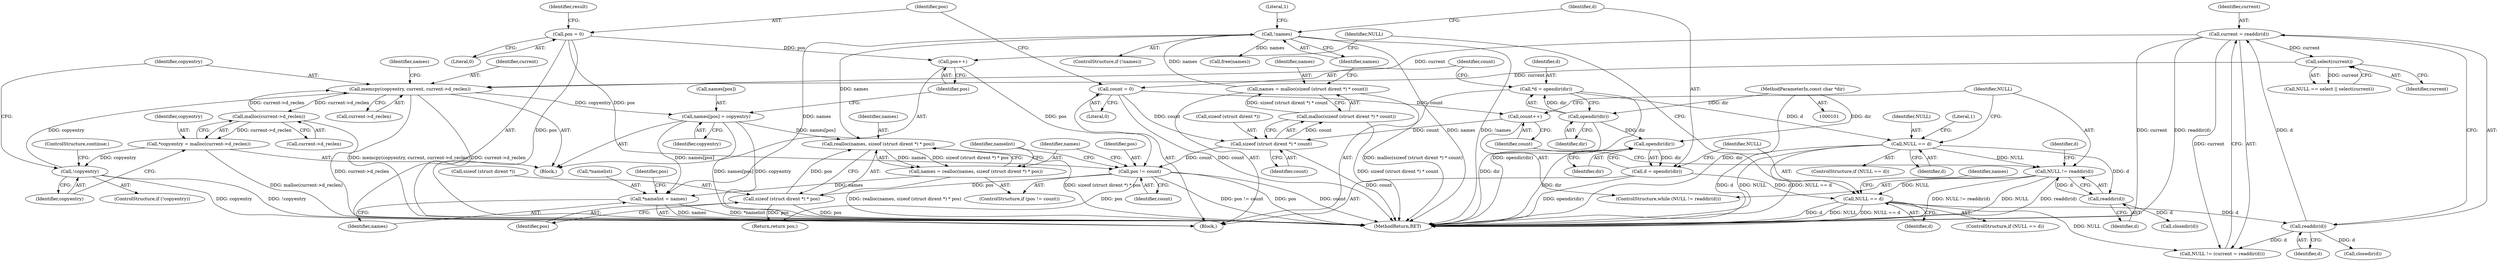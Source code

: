 digraph "0_boa_e139b87835994d007fbd64eead6c1455d7b8cf4e@API" {
"1000220" [label="(Call,realloc(names, sizeof (struct dirent *) * pos))"];
"1000151" [label="(Call,!names)"];
"1000143" [label="(Call,names = malloc(sizeof (struct dirent *) * count))"];
"1000145" [label="(Call,malloc(sizeof (struct dirent *) * count))"];
"1000146" [label="(Call,sizeof (struct dirent *) * count)"];
"1000139" [label="(Call,count++)"];
"1000115" [label="(Call,count = 0)"];
"1000203" [label="(Call,names[pos] = copyentry)"];
"1000197" [label="(Call,memcpy(copyentry, current, current->d_reclen))"];
"1000194" [label="(Call,!copyentry)"];
"1000187" [label="(Call,*copyentry = malloc(current->d_reclen))"];
"1000189" [label="(Call,malloc(current->d_reclen))"];
"1000183" [label="(Call,select(current))"];
"1000173" [label="(Call,current = readdir(d))"];
"1000175" [label="(Call,readdir(d))"];
"1000161" [label="(Call,NULL == d)"];
"1000135" [label="(Call,NULL != readdir(d))"];
"1000128" [label="(Call,NULL == d)"];
"1000108" [label="(Call,*d = opendir(dir))"];
"1000110" [label="(Call,opendir(dir))"];
"1000102" [label="(MethodParameterIn,const char *dir)"];
"1000137" [label="(Call,readdir(d))"];
"1000156" [label="(Call,d = opendir(dir))"];
"1000158" [label="(Call,opendir(dir))"];
"1000222" [label="(Call,sizeof (struct dirent *) * pos)"];
"1000215" [label="(Call,pos != count)"];
"1000208" [label="(Call,pos++)"];
"1000119" [label="(Call,pos = 0)"];
"1000218" [label="(Call,names = realloc(names, sizeof (struct dirent *) * pos))"];
"1000226" [label="(Call,*namelist = names)"];
"1000232" [label="(MethodReturn,RET)"];
"1000230" [label="(Return,return pos;)"];
"1000217" [label="(Identifier,count)"];
"1000139" [label="(Call,count++)"];
"1000115" [label="(Call,count = 0)"];
"1000127" [label="(ControlStructure,if (NULL == d))"];
"1000135" [label="(Call,NULL != readdir(d))"];
"1000149" [label="(Identifier,count)"];
"1000209" [label="(Identifier,pos)"];
"1000157" [label="(Identifier,d)"];
"1000221" [label="(Identifier,names)"];
"1000219" [label="(Identifier,names)"];
"1000158" [label="(Call,opendir(dir))"];
"1000199" [label="(Identifier,current)"];
"1000159" [label="(Identifier,dir)"];
"1000183" [label="(Call,select(current))"];
"1000204" [label="(Call,names[pos])"];
"1000184" [label="(Identifier,current)"];
"1000161" [label="(Call,NULL == d)"];
"1000144" [label="(Identifier,names)"];
"1000146" [label="(Call,sizeof (struct dirent *) * count)"];
"1000226" [label="(Call,*namelist = names)"];
"1000110" [label="(Call,opendir(dir))"];
"1000203" [label="(Call,names[pos] = copyentry)"];
"1000196" [label="(ControlStructure,continue;)"];
"1000187" [label="(Call,*copyentry = malloc(current->d_reclen))"];
"1000119" [label="(Call,pos = 0)"];
"1000228" [label="(Identifier,namelist)"];
"1000225" [label="(Identifier,pos)"];
"1000190" [label="(Call,current->d_reclen)"];
"1000160" [label="(ControlStructure,if (NULL == d))"];
"1000166" [label="(Identifier,names)"];
"1000129" [label="(Identifier,NULL)"];
"1000174" [label="(Identifier,current)"];
"1000223" [label="(Call,sizeof (struct dirent *))"];
"1000130" [label="(Identifier,d)"];
"1000102" [label="(MethodParameterIn,const char *dir)"];
"1000215" [label="(Call,pos != count)"];
"1000188" [label="(Identifier,copyentry)"];
"1000106" [label="(Block,)"];
"1000208" [label="(Call,pos++)"];
"1000185" [label="(Block,)"];
"1000133" [label="(Literal,1)"];
"1000218" [label="(Call,names = realloc(names, sizeof (struct dirent *) * pos))"];
"1000109" [label="(Identifier,d)"];
"1000193" [label="(ControlStructure,if (!copyentry))"];
"1000136" [label="(Identifier,NULL)"];
"1000155" [label="(Literal,1)"];
"1000111" [label="(Identifier,dir)"];
"1000145" [label="(Call,malloc(sizeof (struct dirent *) * count))"];
"1000137" [label="(Call,readdir(d))"];
"1000120" [label="(Identifier,pos)"];
"1000200" [label="(Call,current->d_reclen)"];
"1000162" [label="(Identifier,NULL)"];
"1000117" [label="(Literal,0)"];
"1000212" [label="(Call,closedir(d))"];
"1000152" [label="(Identifier,names)"];
"1000220" [label="(Call,realloc(names, sizeof (struct dirent *) * pos))"];
"1000147" [label="(Call,sizeof (struct dirent *))"];
"1000195" [label="(Identifier,copyentry)"];
"1000205" [label="(Identifier,names)"];
"1000140" [label="(Identifier,count)"];
"1000124" [label="(Identifier,result)"];
"1000179" [label="(Call,NULL == select || select(current))"];
"1000222" [label="(Call,sizeof (struct dirent *) * pos)"];
"1000134" [label="(ControlStructure,while (NULL != readdir(d)))"];
"1000194" [label="(Call,!copyentry)"];
"1000207" [label="(Identifier,copyentry)"];
"1000216" [label="(Identifier,pos)"];
"1000128" [label="(Call,NULL == d)"];
"1000175" [label="(Call,readdir(d))"];
"1000227" [label="(Call,*namelist)"];
"1000116" [label="(Identifier,count)"];
"1000138" [label="(Identifier,d)"];
"1000171" [label="(Call,NULL != (current = readdir(d)))"];
"1000156" [label="(Call,d = opendir(dir))"];
"1000121" [label="(Literal,0)"];
"1000173" [label="(Call,current = readdir(d))"];
"1000172" [label="(Identifier,NULL)"];
"1000198" [label="(Identifier,copyentry)"];
"1000141" [label="(Call,closedir(d))"];
"1000163" [label="(Identifier,d)"];
"1000176" [label="(Identifier,d)"];
"1000197" [label="(Call,memcpy(copyentry, current, current->d_reclen))"];
"1000231" [label="(Identifier,pos)"];
"1000214" [label="(ControlStructure,if (pos != count))"];
"1000189" [label="(Call,malloc(current->d_reclen))"];
"1000151" [label="(Call,!names)"];
"1000142" [label="(Identifier,d)"];
"1000143" [label="(Call,names = malloc(sizeof (struct dirent *) * count))"];
"1000229" [label="(Identifier,names)"];
"1000165" [label="(Call,free(names))"];
"1000108" [label="(Call,*d = opendir(dir))"];
"1000150" [label="(ControlStructure,if (!names))"];
"1000220" -> "1000218"  [label="AST: "];
"1000220" -> "1000222"  [label="CFG: "];
"1000221" -> "1000220"  [label="AST: "];
"1000222" -> "1000220"  [label="AST: "];
"1000218" -> "1000220"  [label="CFG: "];
"1000220" -> "1000232"  [label="DDG: sizeof (struct dirent *) * pos"];
"1000220" -> "1000218"  [label="DDG: names"];
"1000220" -> "1000218"  [label="DDG: sizeof (struct dirent *) * pos"];
"1000151" -> "1000220"  [label="DDG: names"];
"1000203" -> "1000220"  [label="DDG: names[pos]"];
"1000222" -> "1000220"  [label="DDG: pos"];
"1000151" -> "1000150"  [label="AST: "];
"1000151" -> "1000152"  [label="CFG: "];
"1000152" -> "1000151"  [label="AST: "];
"1000155" -> "1000151"  [label="CFG: "];
"1000157" -> "1000151"  [label="CFG: "];
"1000151" -> "1000232"  [label="DDG: !names"];
"1000151" -> "1000232"  [label="DDG: names"];
"1000143" -> "1000151"  [label="DDG: names"];
"1000151" -> "1000165"  [label="DDG: names"];
"1000151" -> "1000226"  [label="DDG: names"];
"1000143" -> "1000106"  [label="AST: "];
"1000143" -> "1000145"  [label="CFG: "];
"1000144" -> "1000143"  [label="AST: "];
"1000145" -> "1000143"  [label="AST: "];
"1000152" -> "1000143"  [label="CFG: "];
"1000143" -> "1000232"  [label="DDG: malloc(sizeof (struct dirent *) * count)"];
"1000145" -> "1000143"  [label="DDG: sizeof (struct dirent *) * count"];
"1000145" -> "1000146"  [label="CFG: "];
"1000146" -> "1000145"  [label="AST: "];
"1000145" -> "1000232"  [label="DDG: sizeof (struct dirent *) * count"];
"1000146" -> "1000145"  [label="DDG: count"];
"1000146" -> "1000149"  [label="CFG: "];
"1000147" -> "1000146"  [label="AST: "];
"1000149" -> "1000146"  [label="AST: "];
"1000146" -> "1000232"  [label="DDG: count"];
"1000139" -> "1000146"  [label="DDG: count"];
"1000115" -> "1000146"  [label="DDG: count"];
"1000146" -> "1000215"  [label="DDG: count"];
"1000139" -> "1000134"  [label="AST: "];
"1000139" -> "1000140"  [label="CFG: "];
"1000140" -> "1000139"  [label="AST: "];
"1000136" -> "1000139"  [label="CFG: "];
"1000115" -> "1000139"  [label="DDG: count"];
"1000115" -> "1000106"  [label="AST: "];
"1000115" -> "1000117"  [label="CFG: "];
"1000116" -> "1000115"  [label="AST: "];
"1000117" -> "1000115"  [label="AST: "];
"1000120" -> "1000115"  [label="CFG: "];
"1000115" -> "1000232"  [label="DDG: count"];
"1000203" -> "1000185"  [label="AST: "];
"1000203" -> "1000207"  [label="CFG: "];
"1000204" -> "1000203"  [label="AST: "];
"1000207" -> "1000203"  [label="AST: "];
"1000209" -> "1000203"  [label="CFG: "];
"1000203" -> "1000232"  [label="DDG: copyentry"];
"1000203" -> "1000232"  [label="DDG: names[pos]"];
"1000197" -> "1000203"  [label="DDG: copyentry"];
"1000203" -> "1000226"  [label="DDG: names[pos]"];
"1000197" -> "1000185"  [label="AST: "];
"1000197" -> "1000200"  [label="CFG: "];
"1000198" -> "1000197"  [label="AST: "];
"1000199" -> "1000197"  [label="AST: "];
"1000200" -> "1000197"  [label="AST: "];
"1000205" -> "1000197"  [label="CFG: "];
"1000197" -> "1000232"  [label="DDG: memcpy(copyentry, current, current->d_reclen)"];
"1000197" -> "1000232"  [label="DDG: current->d_reclen"];
"1000197" -> "1000189"  [label="DDG: current->d_reclen"];
"1000194" -> "1000197"  [label="DDG: copyentry"];
"1000183" -> "1000197"  [label="DDG: current"];
"1000173" -> "1000197"  [label="DDG: current"];
"1000189" -> "1000197"  [label="DDG: current->d_reclen"];
"1000194" -> "1000193"  [label="AST: "];
"1000194" -> "1000195"  [label="CFG: "];
"1000195" -> "1000194"  [label="AST: "];
"1000196" -> "1000194"  [label="CFG: "];
"1000198" -> "1000194"  [label="CFG: "];
"1000194" -> "1000232"  [label="DDG: !copyentry"];
"1000194" -> "1000232"  [label="DDG: copyentry"];
"1000187" -> "1000194"  [label="DDG: copyentry"];
"1000187" -> "1000185"  [label="AST: "];
"1000187" -> "1000189"  [label="CFG: "];
"1000188" -> "1000187"  [label="AST: "];
"1000189" -> "1000187"  [label="AST: "];
"1000195" -> "1000187"  [label="CFG: "];
"1000187" -> "1000232"  [label="DDG: malloc(current->d_reclen)"];
"1000189" -> "1000187"  [label="DDG: current->d_reclen"];
"1000189" -> "1000190"  [label="CFG: "];
"1000190" -> "1000189"  [label="AST: "];
"1000189" -> "1000232"  [label="DDG: current->d_reclen"];
"1000183" -> "1000179"  [label="AST: "];
"1000183" -> "1000184"  [label="CFG: "];
"1000184" -> "1000183"  [label="AST: "];
"1000179" -> "1000183"  [label="CFG: "];
"1000183" -> "1000179"  [label="DDG: current"];
"1000173" -> "1000183"  [label="DDG: current"];
"1000173" -> "1000171"  [label="AST: "];
"1000173" -> "1000175"  [label="CFG: "];
"1000174" -> "1000173"  [label="AST: "];
"1000175" -> "1000173"  [label="AST: "];
"1000171" -> "1000173"  [label="CFG: "];
"1000173" -> "1000232"  [label="DDG: current"];
"1000173" -> "1000232"  [label="DDG: readdir(d)"];
"1000173" -> "1000171"  [label="DDG: current"];
"1000175" -> "1000173"  [label="DDG: d"];
"1000175" -> "1000176"  [label="CFG: "];
"1000176" -> "1000175"  [label="AST: "];
"1000175" -> "1000171"  [label="DDG: d"];
"1000161" -> "1000175"  [label="DDG: d"];
"1000175" -> "1000212"  [label="DDG: d"];
"1000161" -> "1000160"  [label="AST: "];
"1000161" -> "1000163"  [label="CFG: "];
"1000162" -> "1000161"  [label="AST: "];
"1000163" -> "1000161"  [label="AST: "];
"1000166" -> "1000161"  [label="CFG: "];
"1000172" -> "1000161"  [label="CFG: "];
"1000161" -> "1000232"  [label="DDG: d"];
"1000161" -> "1000232"  [label="DDG: NULL"];
"1000161" -> "1000232"  [label="DDG: NULL == d"];
"1000135" -> "1000161"  [label="DDG: NULL"];
"1000156" -> "1000161"  [label="DDG: d"];
"1000161" -> "1000171"  [label="DDG: NULL"];
"1000135" -> "1000134"  [label="AST: "];
"1000135" -> "1000137"  [label="CFG: "];
"1000136" -> "1000135"  [label="AST: "];
"1000137" -> "1000135"  [label="AST: "];
"1000140" -> "1000135"  [label="CFG: "];
"1000142" -> "1000135"  [label="CFG: "];
"1000135" -> "1000232"  [label="DDG: NULL != readdir(d)"];
"1000135" -> "1000232"  [label="DDG: NULL"];
"1000135" -> "1000232"  [label="DDG: readdir(d)"];
"1000128" -> "1000135"  [label="DDG: NULL"];
"1000137" -> "1000135"  [label="DDG: d"];
"1000128" -> "1000127"  [label="AST: "];
"1000128" -> "1000130"  [label="CFG: "];
"1000129" -> "1000128"  [label="AST: "];
"1000130" -> "1000128"  [label="AST: "];
"1000133" -> "1000128"  [label="CFG: "];
"1000136" -> "1000128"  [label="CFG: "];
"1000128" -> "1000232"  [label="DDG: d"];
"1000128" -> "1000232"  [label="DDG: NULL"];
"1000128" -> "1000232"  [label="DDG: NULL == d"];
"1000108" -> "1000128"  [label="DDG: d"];
"1000128" -> "1000137"  [label="DDG: d"];
"1000108" -> "1000106"  [label="AST: "];
"1000108" -> "1000110"  [label="CFG: "];
"1000109" -> "1000108"  [label="AST: "];
"1000110" -> "1000108"  [label="AST: "];
"1000116" -> "1000108"  [label="CFG: "];
"1000108" -> "1000232"  [label="DDG: opendir(dir)"];
"1000110" -> "1000108"  [label="DDG: dir"];
"1000110" -> "1000111"  [label="CFG: "];
"1000111" -> "1000110"  [label="AST: "];
"1000110" -> "1000232"  [label="DDG: dir"];
"1000102" -> "1000110"  [label="DDG: dir"];
"1000110" -> "1000158"  [label="DDG: dir"];
"1000102" -> "1000101"  [label="AST: "];
"1000102" -> "1000232"  [label="DDG: dir"];
"1000102" -> "1000158"  [label="DDG: dir"];
"1000137" -> "1000138"  [label="CFG: "];
"1000138" -> "1000137"  [label="AST: "];
"1000137" -> "1000141"  [label="DDG: d"];
"1000156" -> "1000106"  [label="AST: "];
"1000156" -> "1000158"  [label="CFG: "];
"1000157" -> "1000156"  [label="AST: "];
"1000158" -> "1000156"  [label="AST: "];
"1000162" -> "1000156"  [label="CFG: "];
"1000156" -> "1000232"  [label="DDG: opendir(dir)"];
"1000158" -> "1000156"  [label="DDG: dir"];
"1000158" -> "1000159"  [label="CFG: "];
"1000159" -> "1000158"  [label="AST: "];
"1000158" -> "1000232"  [label="DDG: dir"];
"1000222" -> "1000225"  [label="CFG: "];
"1000223" -> "1000222"  [label="AST: "];
"1000225" -> "1000222"  [label="AST: "];
"1000222" -> "1000232"  [label="DDG: pos"];
"1000215" -> "1000222"  [label="DDG: pos"];
"1000222" -> "1000230"  [label="DDG: pos"];
"1000215" -> "1000214"  [label="AST: "];
"1000215" -> "1000217"  [label="CFG: "];
"1000216" -> "1000215"  [label="AST: "];
"1000217" -> "1000215"  [label="AST: "];
"1000219" -> "1000215"  [label="CFG: "];
"1000228" -> "1000215"  [label="CFG: "];
"1000215" -> "1000232"  [label="DDG: pos != count"];
"1000215" -> "1000232"  [label="DDG: pos"];
"1000215" -> "1000232"  [label="DDG: count"];
"1000208" -> "1000215"  [label="DDG: pos"];
"1000119" -> "1000215"  [label="DDG: pos"];
"1000215" -> "1000230"  [label="DDG: pos"];
"1000208" -> "1000185"  [label="AST: "];
"1000208" -> "1000209"  [label="CFG: "];
"1000209" -> "1000208"  [label="AST: "];
"1000172" -> "1000208"  [label="CFG: "];
"1000119" -> "1000208"  [label="DDG: pos"];
"1000119" -> "1000106"  [label="AST: "];
"1000119" -> "1000121"  [label="CFG: "];
"1000120" -> "1000119"  [label="AST: "];
"1000121" -> "1000119"  [label="AST: "];
"1000124" -> "1000119"  [label="CFG: "];
"1000119" -> "1000232"  [label="DDG: pos"];
"1000218" -> "1000214"  [label="AST: "];
"1000219" -> "1000218"  [label="AST: "];
"1000228" -> "1000218"  [label="CFG: "];
"1000218" -> "1000232"  [label="DDG: realloc(names, sizeof (struct dirent *) * pos)"];
"1000218" -> "1000226"  [label="DDG: names"];
"1000226" -> "1000106"  [label="AST: "];
"1000226" -> "1000229"  [label="CFG: "];
"1000227" -> "1000226"  [label="AST: "];
"1000229" -> "1000226"  [label="AST: "];
"1000231" -> "1000226"  [label="CFG: "];
"1000226" -> "1000232"  [label="DDG: *namelist"];
"1000226" -> "1000232"  [label="DDG: names"];
}
